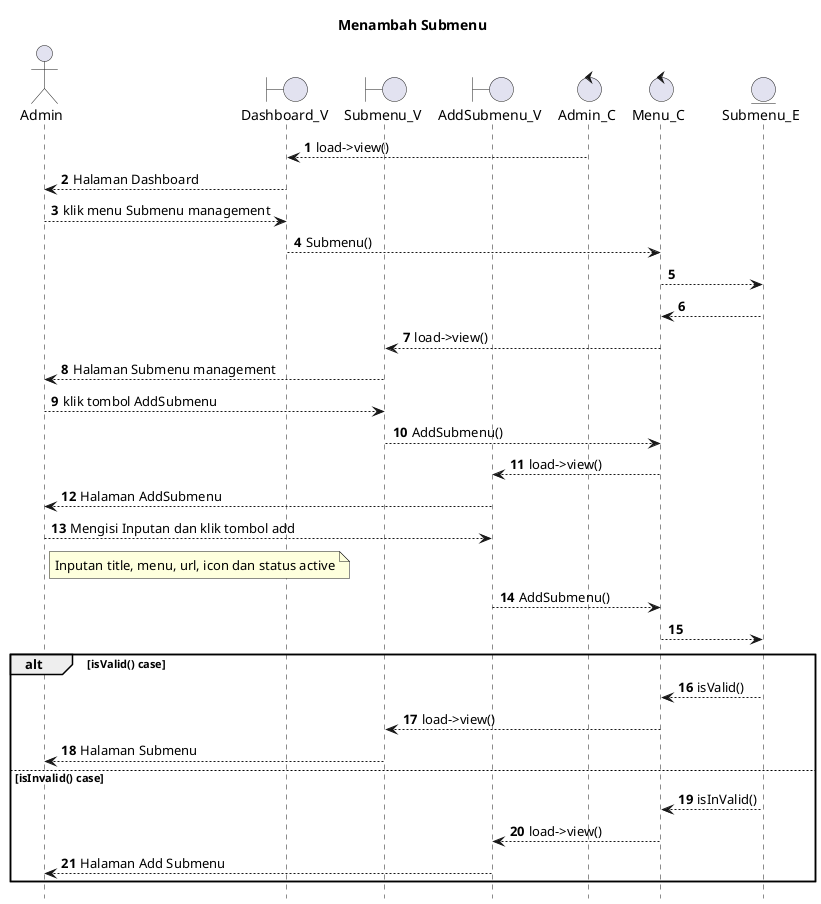 @startuml

autonumber
hide footbox
title Menambah Submenu

Actor Admin
boundary Dashboard_V
boundary Submenu_V
boundary AddSubmenu_V
control Admin_C
control Menu_C
Entity Submenu_E

Admin_C --> Dashboard_V: load->view()
Dashboard_V --> Admin: Halaman Dashboard
Admin --> Dashboard_V: klik menu Submenu management
Dashboard_V --> Menu_C: Submenu()
Menu_C --> Submenu_E:
    
    Submenu_E --> Menu_C:
    Menu_C --> Submenu_V: load->view()
    Submenu_V --> Admin: Halaman Submenu management

Admin --> Submenu_V: klik tombol AddSubmenu
Submenu_V --> Menu_C: AddSubmenu()
Menu_C --> AddSubmenu_V: load->view()
AddSubmenu_V --> Admin: Halaman AddSubmenu

Admin --> AddSubmenu_V: Mengisi Inputan dan klik tombol add
    note right of Admin
        Inputan title, menu, url, icon dan status active
            end note
AddSubmenu_V --> Menu_C: AddSubmenu()
Menu_C --> Submenu_E:

alt isValid() case
    
    Submenu_E --> Menu_C: isValid()
    Menu_C --> Submenu_V: load->view()
    Submenu_V --> Admin: Halaman Submenu

else isInvalid() case
    
    Submenu_E --> Menu_C: isInValid()
    Menu_C --> AddSubmenu_V: load->view()
    AddSubmenu_V --> Admin: Halaman Add Submenu

end
@enduml